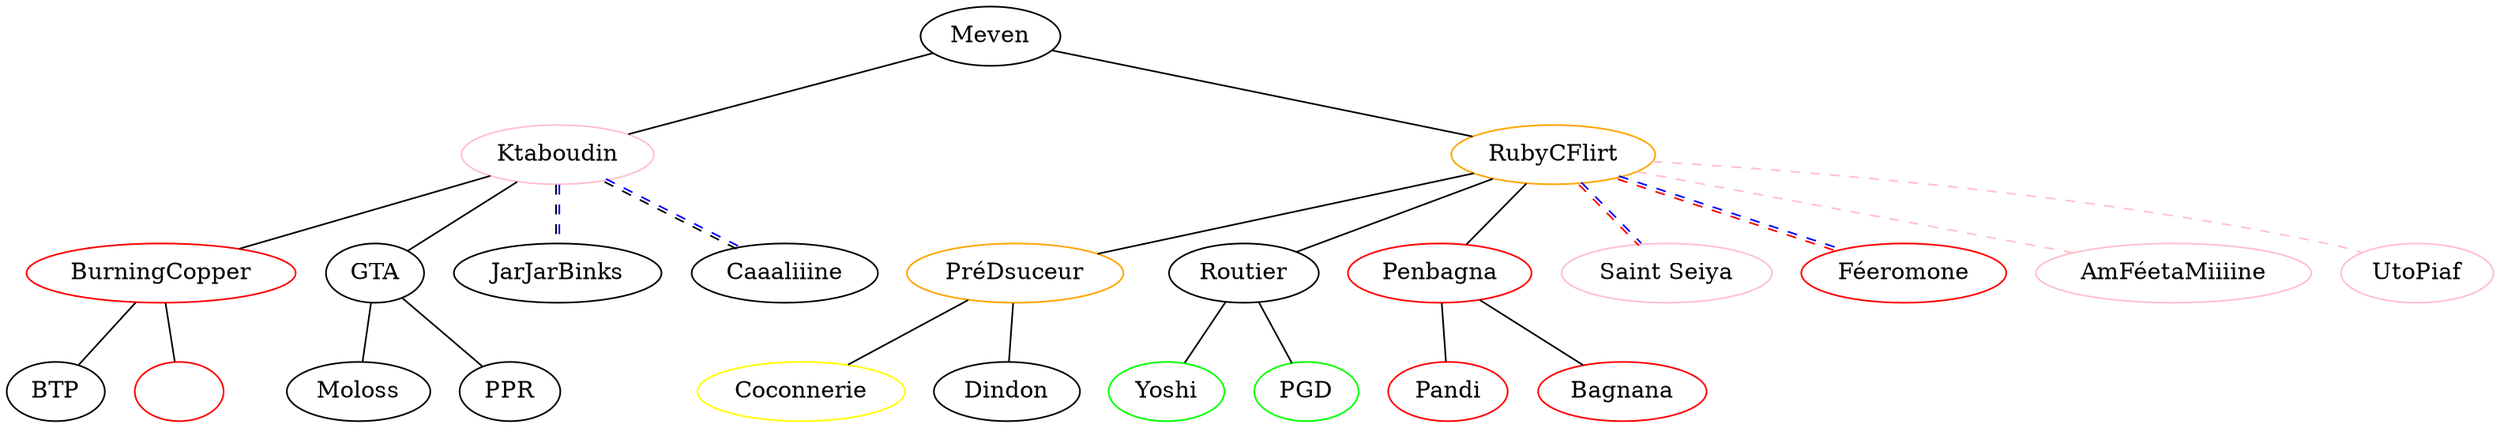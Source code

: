 graph Falmily {
    // list of names
    meven [label="Meven", fillcolor="blue:black"]; // IPP
      alix [label="Ktaboudin", color="pink", shape=ellipse] // Paramed
        iris [label="BurningCopper", color="red"]; // Droit
          lisa [label="BTP", fillcolor="white"]; // BTS
          lautre [label="", color="red", shape=ellipse]; // TODO
        camille [label="GTA", fillcolor="blue:black"]; // IPP
          julien [label="Moloss", fillcolor="blue:black"]; // IPP
          chabal [label="PPR", fillcolor="blue:black"]; // IPP
        // Adoption IPP
        maxime [label="JarJarBinks", fillcolor="blue:black"]; // IPP
        lily [label="Caaaliiine", fillcolor="blue:black"]; // IPP
      chris [label="RubyCFlirt", color="orange"]; // Gestion
        lucas [label="PréDsuceur", color="orange"]; // DCG
          coralie [label="Coconnerie", color="yellow"]; // Psycho
          guillaume [label="Dindon", fillcolor="blue:black"]; // Ingé
        louise [label="Routier", fillcolor="blue:black"]; // Ingé
          katia [label="Yoshi", color="green", shape=ellipse] // Pharma
          antoine [label="PGD", color="green", shape=ellipse] // Pharma
        tiffany [label="Penbagna", color="red", shape=ellipse] // Médecine
          pandi [label="Pandi", color="red", shape=ellipse] // Médecine
          bagnagna [label="Bagnana", color="red"]; // Droit
        // Adoption Paris
        lilo [label="Saint Seiya", color="pink", shape=ellipse] // Paramed
        benoit [label="Féeromone", color="red", fillcolor="green:red"]; // IF
        // Adoption rose
        anouchka [label="AmFéetaMiiiine", color="pink", shape=ellipse] // Paramed
        laetitia [label="UtoPiaf", color="pink", shape=ellipse] // Paramed
    
    
    /*
    ** List of patronage links
    */

    // Alix's branch
    meven -- alix;
      alix -- iris;
        iris -- lisa;
        iris -- lautre;
      alix -- camille;
        camille -- julien;
        camille -- chabal;
      // Adoption IPP
      alix -- maxime [style=dashed, color="black:blue"];
      alix -- lily [style=dashed, color="black:blue"];

    // Chris' branch
    meven -- chris;
        chris -- lucas;
          lucas -- coralie;
          lucas -- guillaume;
        chris -- louise;
          louise -- katia;
          louise -- antoine;
        chris -- tiffany;
          tiffany -- pandi;
          tiffany -- bagnagna;
      // Adoption Paris
      chris -- lilo [style=dashed, color="red:blue"];
      chris -- benoit [style=dashed, color="red:blue"];
      // Adoption rose
      chris -- anouchka [style=dashed, color="pink"];
      chris -- laetitia [style=dashed, color="pink"];
}
